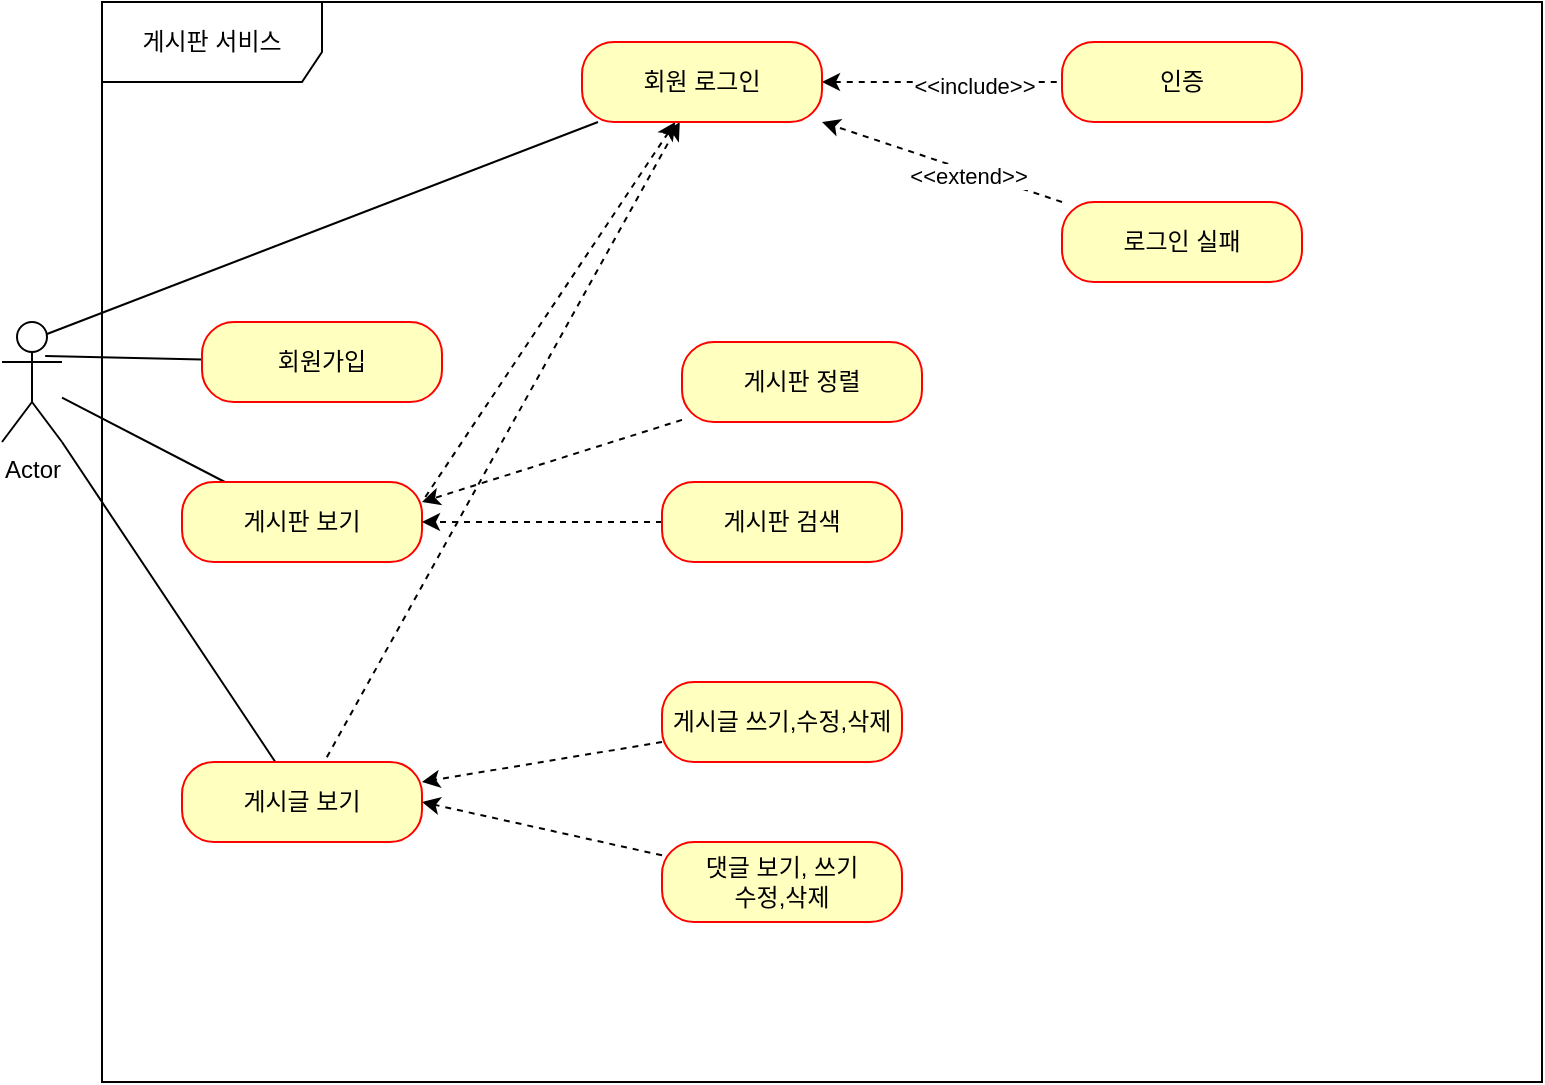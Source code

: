 <mxfile version="20.2.7" type="github">
  <diagram id="bSrMin7hFDZd5WM1JKXC" name="페이지-1">
    <mxGraphModel dx="1550" dy="568" grid="1" gridSize="10" guides="1" tooltips="1" connect="1" arrows="1" fold="1" page="1" pageScale="1" pageWidth="827" pageHeight="1169" math="0" shadow="0">
      <root>
        <mxCell id="0" />
        <mxCell id="1" parent="0" />
        <mxCell id="YD-vSdUhvIlpgu_m8SYs-1" value="Actor" style="shape=umlActor;verticalLabelPosition=bottom;verticalAlign=top;html=1;" vertex="1" parent="1">
          <mxGeometry x="30" y="180" width="30" height="60" as="geometry" />
        </mxCell>
        <mxCell id="YD-vSdUhvIlpgu_m8SYs-2" value="게시판 서비스" style="shape=umlFrame;whiteSpace=wrap;html=1;width=110;height=40;" vertex="1" parent="1">
          <mxGeometry x="80" y="20" width="720" height="540" as="geometry" />
        </mxCell>
        <mxCell id="YD-vSdUhvIlpgu_m8SYs-24" style="rounded=0;orthogonalLoop=1;jettySize=auto;html=1;entryX=0.72;entryY=0.283;entryDx=0;entryDy=0;entryPerimeter=0;endArrow=none;endFill=0;" edge="1" parent="1" source="YD-vSdUhvIlpgu_m8SYs-3" target="YD-vSdUhvIlpgu_m8SYs-1">
          <mxGeometry relative="1" as="geometry" />
        </mxCell>
        <mxCell id="YD-vSdUhvIlpgu_m8SYs-3" value="회원가입" style="rounded=1;whiteSpace=wrap;html=1;arcSize=40;fontColor=#000000;fillColor=#ffffc0;strokeColor=#ff0000;" vertex="1" parent="1">
          <mxGeometry x="130" y="180" width="120" height="40" as="geometry" />
        </mxCell>
        <mxCell id="YD-vSdUhvIlpgu_m8SYs-26" style="edgeStyle=none;rounded=0;orthogonalLoop=1;jettySize=auto;html=1;endArrow=none;endFill=0;" edge="1" parent="1" source="YD-vSdUhvIlpgu_m8SYs-5" target="YD-vSdUhvIlpgu_m8SYs-1">
          <mxGeometry relative="1" as="geometry" />
        </mxCell>
        <mxCell id="YD-vSdUhvIlpgu_m8SYs-5" value="게시판 보기" style="rounded=1;whiteSpace=wrap;html=1;arcSize=40;fontColor=#000000;fillColor=#ffffc0;strokeColor=#ff0000;" vertex="1" parent="1">
          <mxGeometry x="120" y="260" width="120" height="40" as="geometry" />
        </mxCell>
        <mxCell id="YD-vSdUhvIlpgu_m8SYs-27" style="edgeStyle=none;rounded=0;orthogonalLoop=1;jettySize=auto;html=1;entryX=1;entryY=1;entryDx=0;entryDy=0;entryPerimeter=0;endArrow=none;endFill=0;" edge="1" parent="1" source="YD-vSdUhvIlpgu_m8SYs-6" target="YD-vSdUhvIlpgu_m8SYs-1">
          <mxGeometry relative="1" as="geometry" />
        </mxCell>
        <mxCell id="YD-vSdUhvIlpgu_m8SYs-6" value="게시글 보기" style="rounded=1;whiteSpace=wrap;html=1;arcSize=40;fontColor=#000000;fillColor=#ffffc0;strokeColor=#ff0000;" vertex="1" parent="1">
          <mxGeometry x="120" y="400" width="120" height="40" as="geometry" />
        </mxCell>
        <mxCell id="YD-vSdUhvIlpgu_m8SYs-28" style="edgeStyle=none;rounded=0;orthogonalLoop=1;jettySize=auto;html=1;entryX=0.75;entryY=0.1;entryDx=0;entryDy=0;entryPerimeter=0;endArrow=none;endFill=0;" edge="1" parent="1" source="YD-vSdUhvIlpgu_m8SYs-7" target="YD-vSdUhvIlpgu_m8SYs-1">
          <mxGeometry relative="1" as="geometry" />
        </mxCell>
        <mxCell id="YD-vSdUhvIlpgu_m8SYs-31" style="edgeStyle=none;rounded=0;orthogonalLoop=1;jettySize=auto;html=1;endArrow=none;endFill=0;dashed=1;startArrow=classic;startFill=1;" edge="1" parent="1" source="YD-vSdUhvIlpgu_m8SYs-7" target="YD-vSdUhvIlpgu_m8SYs-8">
          <mxGeometry relative="1" as="geometry" />
        </mxCell>
        <mxCell id="YD-vSdUhvIlpgu_m8SYs-40" value="&amp;lt;&amp;lt;include&amp;gt;&amp;gt;" style="edgeLabel;html=1;align=center;verticalAlign=middle;resizable=0;points=[];" vertex="1" connectable="0" parent="YD-vSdUhvIlpgu_m8SYs-31">
          <mxGeometry x="0.263" y="-2" relative="1" as="geometry">
            <mxPoint as="offset" />
          </mxGeometry>
        </mxCell>
        <mxCell id="YD-vSdUhvIlpgu_m8SYs-34" style="edgeStyle=none;rounded=0;orthogonalLoop=1;jettySize=auto;html=1;entryX=1;entryY=0.25;entryDx=0;entryDy=0;endArrow=none;endFill=0;dashed=1;startArrow=classic;startFill=1;" edge="1" parent="1" source="YD-vSdUhvIlpgu_m8SYs-7" target="YD-vSdUhvIlpgu_m8SYs-5">
          <mxGeometry relative="1" as="geometry" />
        </mxCell>
        <mxCell id="YD-vSdUhvIlpgu_m8SYs-35" style="edgeStyle=none;rounded=0;orthogonalLoop=1;jettySize=auto;html=1;endArrow=none;endFill=0;dashed=1;startArrow=classic;startFill=1;" edge="1" parent="1" source="YD-vSdUhvIlpgu_m8SYs-7" target="YD-vSdUhvIlpgu_m8SYs-6">
          <mxGeometry relative="1" as="geometry" />
        </mxCell>
        <mxCell id="YD-vSdUhvIlpgu_m8SYs-7" value="회원 로그인" style="rounded=1;whiteSpace=wrap;html=1;arcSize=40;fontColor=#000000;fillColor=#ffffc0;strokeColor=#ff0000;" vertex="1" parent="1">
          <mxGeometry x="320" y="40" width="120" height="40" as="geometry" />
        </mxCell>
        <mxCell id="YD-vSdUhvIlpgu_m8SYs-8" value="인증" style="rounded=1;whiteSpace=wrap;html=1;arcSize=40;fontColor=#000000;fillColor=#ffffc0;strokeColor=#ff0000;" vertex="1" parent="1">
          <mxGeometry x="560" y="40" width="120" height="40" as="geometry" />
        </mxCell>
        <mxCell id="YD-vSdUhvIlpgu_m8SYs-33" style="edgeStyle=none;rounded=0;orthogonalLoop=1;jettySize=auto;html=1;endArrow=classic;endFill=1;dashed=1;startArrow=none;startFill=0;" edge="1" parent="1" source="YD-vSdUhvIlpgu_m8SYs-9" target="YD-vSdUhvIlpgu_m8SYs-7">
          <mxGeometry relative="1" as="geometry" />
        </mxCell>
        <mxCell id="YD-vSdUhvIlpgu_m8SYs-41" value="&amp;lt;&amp;lt;extend&amp;gt;&amp;gt;" style="edgeLabel;html=1;align=center;verticalAlign=middle;resizable=0;points=[];" vertex="1" connectable="0" parent="YD-vSdUhvIlpgu_m8SYs-33">
          <mxGeometry x="-0.222" y="2" relative="1" as="geometry">
            <mxPoint as="offset" />
          </mxGeometry>
        </mxCell>
        <mxCell id="YD-vSdUhvIlpgu_m8SYs-9" value="로그인 실패" style="rounded=1;whiteSpace=wrap;html=1;arcSize=40;fontColor=#000000;fillColor=#ffffc0;strokeColor=#ff0000;" vertex="1" parent="1">
          <mxGeometry x="560" y="120" width="120" height="40" as="geometry" />
        </mxCell>
        <mxCell id="YD-vSdUhvIlpgu_m8SYs-36" style="edgeStyle=none;rounded=0;orthogonalLoop=1;jettySize=auto;html=1;dashed=1;endArrow=classic;endFill=1;" edge="1" parent="1" source="YD-vSdUhvIlpgu_m8SYs-10">
          <mxGeometry relative="1" as="geometry">
            <mxPoint x="240" y="270" as="targetPoint" />
          </mxGeometry>
        </mxCell>
        <mxCell id="YD-vSdUhvIlpgu_m8SYs-10" value="게시판 정렬&lt;span style=&quot;color: rgba(0, 0, 0, 0); font-family: monospace; font-size: 0px; text-align: start;&quot;&gt;%3CmxGraphModel%3E%3Croot%3E%3CmxCell%20id%3D%220%22%2F%3E%3CmxCell%20id%3D%221%22%20parent%3D%220%22%2F%3E%3CmxCell%20id%3D%222%22%20value%3D%22%ED%9A%8C%EC%9B%90%EA%B0%80%EC%9E%85%22%20style%3D%22rounded%3D1%3BwhiteSpace%3Dwrap%3Bhtml%3D1%3BarcSize%3D40%3BfontColor%3D%23000000%3BfillColor%3D%23ffffc0%3BstrokeColor%3D%23ff0000%3B%22%20vertex%3D%221%22%20parent%3D%221%22%3E%3CmxGeometry%20x%3D%22140%22%20y%3D%22120%22%20width%3D%22120%22%20height%3D%2240%22%20as%3D%22geometry%22%2F%3E%3C%2FmxCell%3E%3C%2Froot%3E%3C%2FmxGraphModel%3E&lt;/span&gt;" style="rounded=1;whiteSpace=wrap;html=1;arcSize=40;fontColor=#000000;fillColor=#ffffc0;strokeColor=#ff0000;" vertex="1" parent="1">
          <mxGeometry x="370" y="190" width="120" height="40" as="geometry" />
        </mxCell>
        <mxCell id="YD-vSdUhvIlpgu_m8SYs-37" style="edgeStyle=none;rounded=0;orthogonalLoop=1;jettySize=auto;html=1;entryX=1;entryY=0.5;entryDx=0;entryDy=0;dashed=1;endArrow=classic;endFill=1;" edge="1" parent="1" source="YD-vSdUhvIlpgu_m8SYs-11" target="YD-vSdUhvIlpgu_m8SYs-5">
          <mxGeometry relative="1" as="geometry" />
        </mxCell>
        <mxCell id="YD-vSdUhvIlpgu_m8SYs-11" value="게시판 검색" style="rounded=1;whiteSpace=wrap;html=1;arcSize=40;fontColor=#000000;fillColor=#ffffc0;strokeColor=#ff0000;" vertex="1" parent="1">
          <mxGeometry x="360" y="260" width="120" height="40" as="geometry" />
        </mxCell>
        <mxCell id="YD-vSdUhvIlpgu_m8SYs-38" style="edgeStyle=none;rounded=0;orthogonalLoop=1;jettySize=auto;html=1;entryX=1;entryY=0.25;entryDx=0;entryDy=0;dashed=1;startArrow=none;startFill=0;endArrow=classic;endFill=1;" edge="1" parent="1" source="YD-vSdUhvIlpgu_m8SYs-12" target="YD-vSdUhvIlpgu_m8SYs-6">
          <mxGeometry relative="1" as="geometry" />
        </mxCell>
        <mxCell id="YD-vSdUhvIlpgu_m8SYs-12" value="게시글 쓰기,수정,삭제" style="rounded=1;whiteSpace=wrap;html=1;arcSize=40;fontColor=#000000;fillColor=#ffffc0;strokeColor=#ff0000;" vertex="1" parent="1">
          <mxGeometry x="360" y="360" width="120" height="40" as="geometry" />
        </mxCell>
        <mxCell id="YD-vSdUhvIlpgu_m8SYs-39" style="edgeStyle=none;rounded=0;orthogonalLoop=1;jettySize=auto;html=1;entryX=1;entryY=0.5;entryDx=0;entryDy=0;dashed=1;startArrow=none;startFill=0;endArrow=classic;endFill=1;" edge="1" parent="1" source="YD-vSdUhvIlpgu_m8SYs-13" target="YD-vSdUhvIlpgu_m8SYs-6">
          <mxGeometry relative="1" as="geometry" />
        </mxCell>
        <mxCell id="YD-vSdUhvIlpgu_m8SYs-13" value="댓글 보기, 쓰기&lt;br&gt;수정,삭제" style="rounded=1;whiteSpace=wrap;html=1;arcSize=40;fontColor=#000000;fillColor=#ffffc0;strokeColor=#ff0000;" vertex="1" parent="1">
          <mxGeometry x="360" y="440" width="120" height="40" as="geometry" />
        </mxCell>
      </root>
    </mxGraphModel>
  </diagram>
</mxfile>
